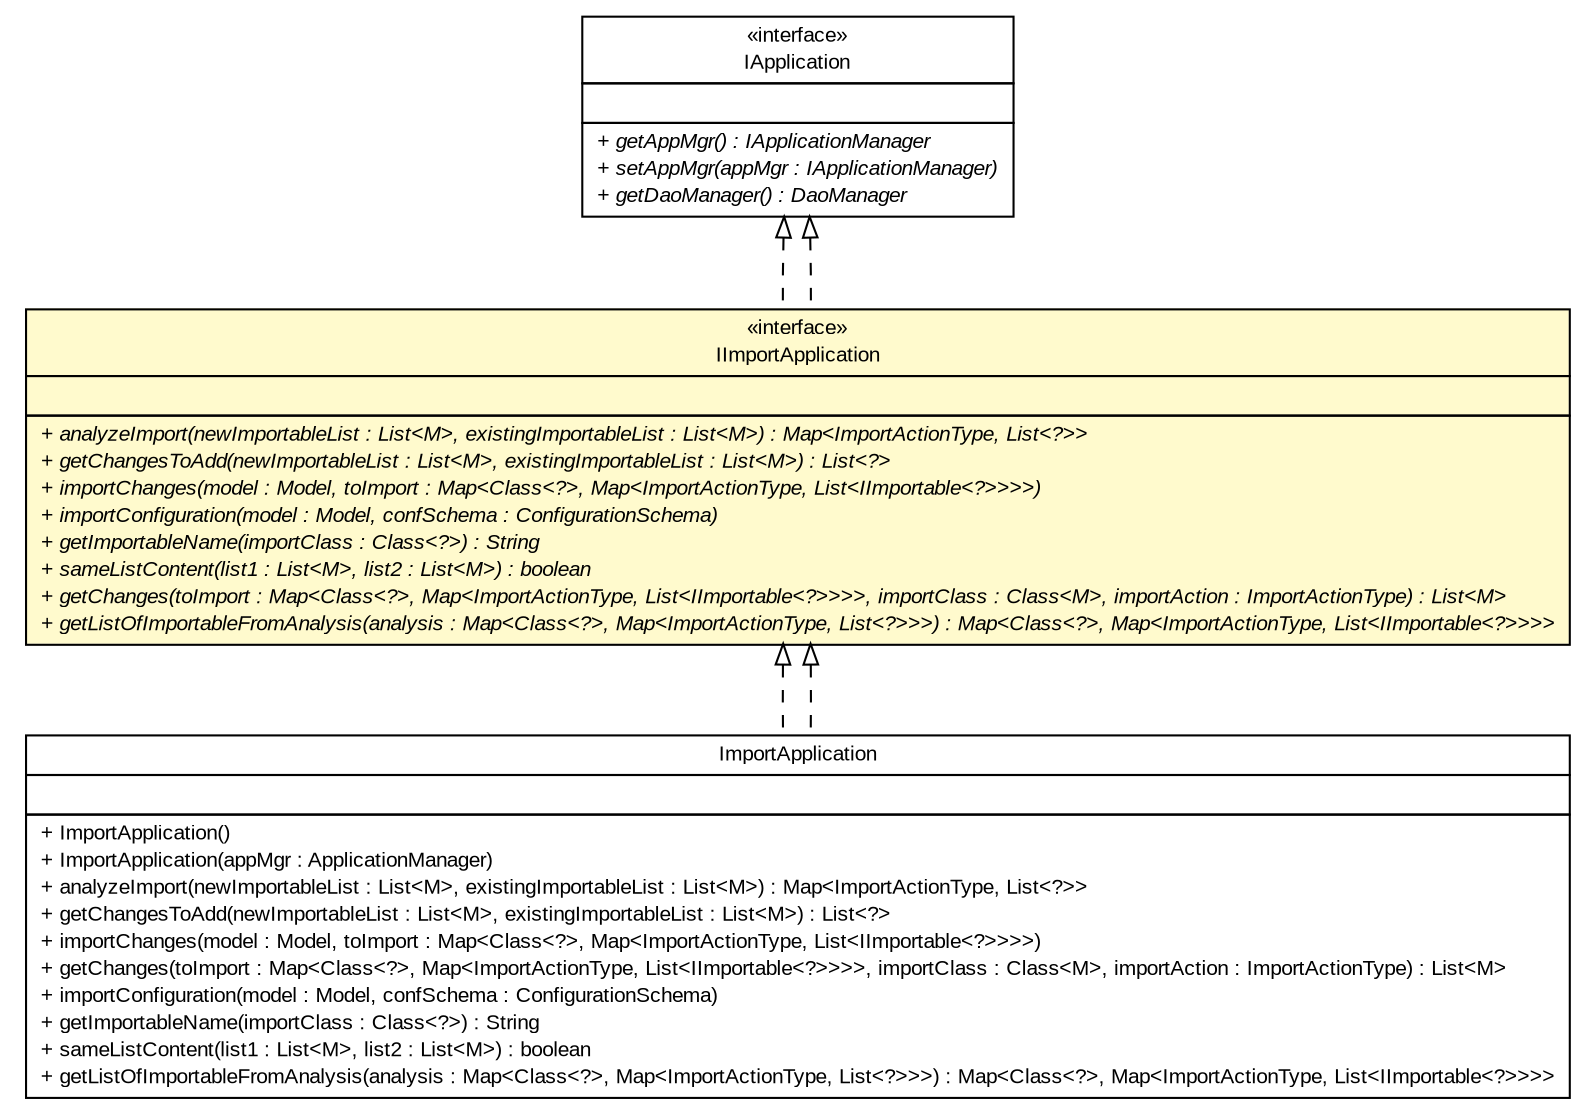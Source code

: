 #!/usr/local/bin/dot
#
# Class diagram 
# Generated by UMLGraph version R5_6-24-gf6e263 (http://www.umlgraph.org/)
#

digraph G {
	edge [fontname="arial",fontsize=10,labelfontname="arial",labelfontsize=10];
	node [fontname="arial",fontsize=10,shape=plaintext];
	nodesep=0.25;
	ranksep=0.5;
	// gov.sandia.cf.application.IApplication
	c158966 [label=<<table title="gov.sandia.cf.application.IApplication" border="0" cellborder="1" cellspacing="0" cellpadding="2" port="p" href="./IApplication.html">
		<tr><td><table border="0" cellspacing="0" cellpadding="1">
<tr><td align="center" balign="center"> &#171;interface&#187; </td></tr>
<tr><td align="center" balign="center"> IApplication </td></tr>
		</table></td></tr>
		<tr><td><table border="0" cellspacing="0" cellpadding="1">
<tr><td align="left" balign="left">  </td></tr>
		</table></td></tr>
		<tr><td><table border="0" cellspacing="0" cellpadding="1">
<tr><td align="left" balign="left"><font face="arial italic" point-size="10.0"> + getAppMgr() : IApplicationManager </font></td></tr>
<tr><td align="left" balign="left"><font face="arial italic" point-size="10.0"> + setAppMgr(appMgr : IApplicationManager) </font></td></tr>
<tr><td align="left" balign="left"><font face="arial italic" point-size="10.0"> + getDaoManager() : DaoManager </font></td></tr>
		</table></td></tr>
		</table>>, URL="./IApplication.html", fontname="arial", fontcolor="black", fontsize=10.0];
	// gov.sandia.cf.application.IImportApplication
	c158972 [label=<<table title="gov.sandia.cf.application.IImportApplication" border="0" cellborder="1" cellspacing="0" cellpadding="2" port="p" bgcolor="lemonChiffon" href="./IImportApplication.html">
		<tr><td><table border="0" cellspacing="0" cellpadding="1">
<tr><td align="center" balign="center"> &#171;interface&#187; </td></tr>
<tr><td align="center" balign="center"> IImportApplication </td></tr>
		</table></td></tr>
		<tr><td><table border="0" cellspacing="0" cellpadding="1">
<tr><td align="left" balign="left">  </td></tr>
		</table></td></tr>
		<tr><td><table border="0" cellspacing="0" cellpadding="1">
<tr><td align="left" balign="left"><font face="arial italic" point-size="10.0"> + analyzeImport(newImportableList : List&lt;M&gt;, existingImportableList : List&lt;M&gt;) : Map&lt;ImportActionType, List&lt;?&gt;&gt; </font></td></tr>
<tr><td align="left" balign="left"><font face="arial italic" point-size="10.0"> + getChangesToAdd(newImportableList : List&lt;M&gt;, existingImportableList : List&lt;M&gt;) : List&lt;?&gt; </font></td></tr>
<tr><td align="left" balign="left"><font face="arial italic" point-size="10.0"> + importChanges(model : Model, toImport : Map&lt;Class&lt;?&gt;, Map&lt;ImportActionType, List&lt;IImportable&lt;?&gt;&gt;&gt;&gt;) </font></td></tr>
<tr><td align="left" balign="left"><font face="arial italic" point-size="10.0"> + importConfiguration(model : Model, confSchema : ConfigurationSchema) </font></td></tr>
<tr><td align="left" balign="left"><font face="arial italic" point-size="10.0"> + getImportableName(importClass : Class&lt;?&gt;) : String </font></td></tr>
<tr><td align="left" balign="left"><font face="arial italic" point-size="10.0"> + sameListContent(list1 : List&lt;M&gt;, list2 : List&lt;M&gt;) : boolean </font></td></tr>
<tr><td align="left" balign="left"><font face="arial italic" point-size="10.0"> + getChanges(toImport : Map&lt;Class&lt;?&gt;, Map&lt;ImportActionType, List&lt;IImportable&lt;?&gt;&gt;&gt;&gt;, importClass : Class&lt;M&gt;, importAction : ImportActionType) : List&lt;M&gt; </font></td></tr>
<tr><td align="left" balign="left"><font face="arial italic" point-size="10.0"> + getListOfImportableFromAnalysis(analysis : Map&lt;Class&lt;?&gt;, Map&lt;ImportActionType, List&lt;?&gt;&gt;&gt;) : Map&lt;Class&lt;?&gt;, Map&lt;ImportActionType, List&lt;IImportable&lt;?&gt;&gt;&gt;&gt; </font></td></tr>
		</table></td></tr>
		</table>>, URL="./IImportApplication.html", fontname="arial", fontcolor="black", fontsize=10.0];
	// gov.sandia.cf.application.impl.ImportApplication
	c158985 [label=<<table title="gov.sandia.cf.application.impl.ImportApplication" border="0" cellborder="1" cellspacing="0" cellpadding="2" port="p" href="./impl/ImportApplication.html">
		<tr><td><table border="0" cellspacing="0" cellpadding="1">
<tr><td align="center" balign="center"> ImportApplication </td></tr>
		</table></td></tr>
		<tr><td><table border="0" cellspacing="0" cellpadding="1">
<tr><td align="left" balign="left">  </td></tr>
		</table></td></tr>
		<tr><td><table border="0" cellspacing="0" cellpadding="1">
<tr><td align="left" balign="left"> + ImportApplication() </td></tr>
<tr><td align="left" balign="left"> + ImportApplication(appMgr : ApplicationManager) </td></tr>
<tr><td align="left" balign="left"> + analyzeImport(newImportableList : List&lt;M&gt;, existingImportableList : List&lt;M&gt;) : Map&lt;ImportActionType, List&lt;?&gt;&gt; </td></tr>
<tr><td align="left" balign="left"> + getChangesToAdd(newImportableList : List&lt;M&gt;, existingImportableList : List&lt;M&gt;) : List&lt;?&gt; </td></tr>
<tr><td align="left" balign="left"> + importChanges(model : Model, toImport : Map&lt;Class&lt;?&gt;, Map&lt;ImportActionType, List&lt;IImportable&lt;?&gt;&gt;&gt;&gt;) </td></tr>
<tr><td align="left" balign="left"> + getChanges(toImport : Map&lt;Class&lt;?&gt;, Map&lt;ImportActionType, List&lt;IImportable&lt;?&gt;&gt;&gt;&gt;, importClass : Class&lt;M&gt;, importAction : ImportActionType) : List&lt;M&gt; </td></tr>
<tr><td align="left" balign="left"> + importConfiguration(model : Model, confSchema : ConfigurationSchema) </td></tr>
<tr><td align="left" balign="left"> + getImportableName(importClass : Class&lt;?&gt;) : String </td></tr>
<tr><td align="left" balign="left"> + sameListContent(list1 : List&lt;M&gt;, list2 : List&lt;M&gt;) : boolean </td></tr>
<tr><td align="left" balign="left"> + getListOfImportableFromAnalysis(analysis : Map&lt;Class&lt;?&gt;, Map&lt;ImportActionType, List&lt;?&gt;&gt;&gt;) : Map&lt;Class&lt;?&gt;, Map&lt;ImportActionType, List&lt;IImportable&lt;?&gt;&gt;&gt;&gt; </td></tr>
		</table></td></tr>
		</table>>, URL="./impl/ImportApplication.html", fontname="arial", fontcolor="black", fontsize=10.0];
	//gov.sandia.cf.application.IImportApplication implements gov.sandia.cf.application.IApplication
	c158966:p -> c158972:p [dir=back,arrowtail=empty,style=dashed];
	//gov.sandia.cf.application.impl.ImportApplication implements gov.sandia.cf.application.IImportApplication
	c158972:p -> c158985:p [dir=back,arrowtail=empty,style=dashed];
	//gov.sandia.cf.application.IImportApplication implements gov.sandia.cf.application.IApplication
	c158966:p -> c158972:p [dir=back,arrowtail=empty,style=dashed];
	//gov.sandia.cf.application.impl.ImportApplication implements gov.sandia.cf.application.IImportApplication
	c158972:p -> c158985:p [dir=back,arrowtail=empty,style=dashed];
}

